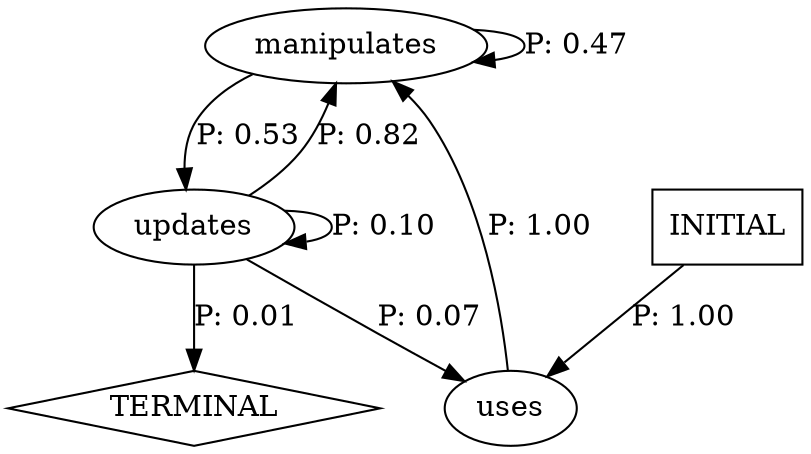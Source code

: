 digraph G {
  0 [label="manipulates"];
  1 [label="updates"];
  2 [label="uses"];
  3 [label="TERMINAL",shape=diamond];
  4 [label="INITIAL",shape=box];
0->0 [label="P: 0.47"];
0->1 [label="P: 0.53"];
1->0 [label="P: 0.82"];
1->1 [label="P: 0.10"];
1->2 [label="P: 0.07"];
1->3 [label="P: 0.01"];
2->0 [label="P: 1.00"];
4->2 [label="P: 1.00"];
}
